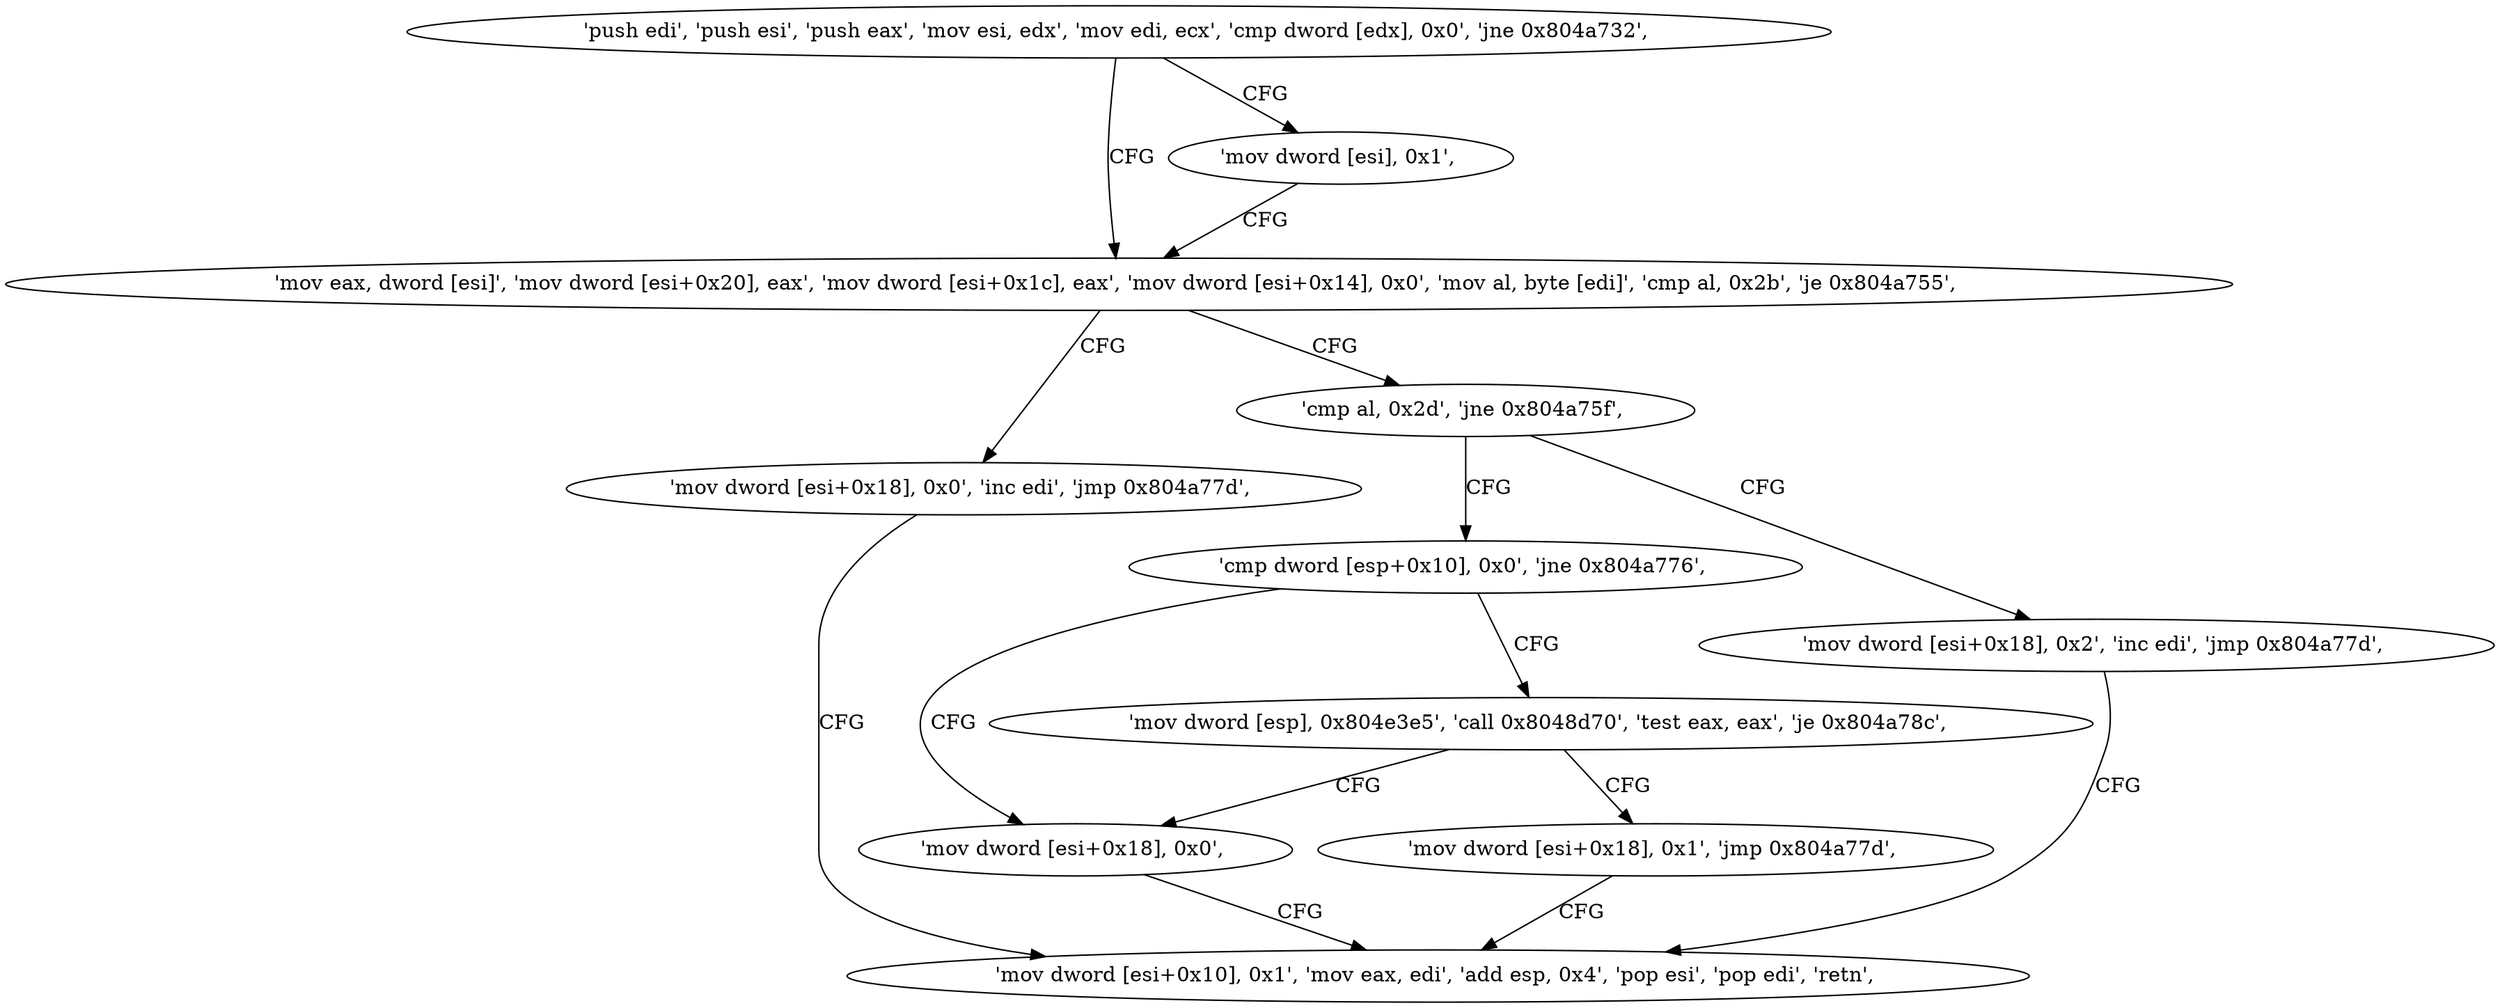 digraph "func" {
"134522656" [label = "'push edi', 'push esi', 'push eax', 'mov esi, edx', 'mov edi, ecx', 'cmp dword [edx], 0x0', 'jne 0x804a732', " ]
"134522674" [label = "'mov eax, dword [esi]', 'mov dword [esi+0x20], eax', 'mov dword [esi+0x1c], eax', 'mov dword [esi+0x14], 0x0', 'mov al, byte [edi]', 'cmp al, 0x2b', 'je 0x804a755', " ]
"134522668" [label = "'mov dword [esi], 0x1', " ]
"134522709" [label = "'mov dword [esi+0x18], 0x0', 'inc edi', 'jmp 0x804a77d', " ]
"134522695" [label = "'cmp al, 0x2d', 'jne 0x804a75f', " ]
"134522749" [label = "'mov dword [esi+0x10], 0x1', 'mov eax, edi', 'add esp, 0x4', 'pop esi', 'pop edi', 'retn', " ]
"134522719" [label = "'cmp dword [esp+0x10], 0x0', 'jne 0x804a776', " ]
"134522699" [label = "'mov dword [esi+0x18], 0x2', 'inc edi', 'jmp 0x804a77d', " ]
"134522742" [label = "'mov dword [esi+0x18], 0x0', " ]
"134522726" [label = "'mov dword [esp], 0x804e3e5', 'call 0x8048d70', 'test eax, eax', 'je 0x804a78c', " ]
"134522764" [label = "'mov dword [esi+0x18], 0x1', 'jmp 0x804a77d', " ]
"134522656" -> "134522674" [ label = "CFG" ]
"134522656" -> "134522668" [ label = "CFG" ]
"134522674" -> "134522709" [ label = "CFG" ]
"134522674" -> "134522695" [ label = "CFG" ]
"134522668" -> "134522674" [ label = "CFG" ]
"134522709" -> "134522749" [ label = "CFG" ]
"134522695" -> "134522719" [ label = "CFG" ]
"134522695" -> "134522699" [ label = "CFG" ]
"134522719" -> "134522742" [ label = "CFG" ]
"134522719" -> "134522726" [ label = "CFG" ]
"134522699" -> "134522749" [ label = "CFG" ]
"134522742" -> "134522749" [ label = "CFG" ]
"134522726" -> "134522764" [ label = "CFG" ]
"134522726" -> "134522742" [ label = "CFG" ]
"134522764" -> "134522749" [ label = "CFG" ]
}
